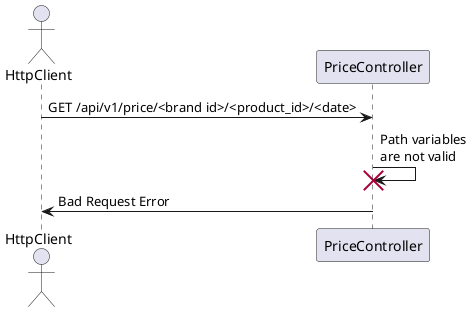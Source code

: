 
@startuml

actor HttpClient as client

client -> PriceController : GET /api/v1/price/<brand id>/<product_id>/<date>

PriceController -> PriceController !!: Path variables\nare not valid

PriceController -> client: Bad Request Error

@enduml

